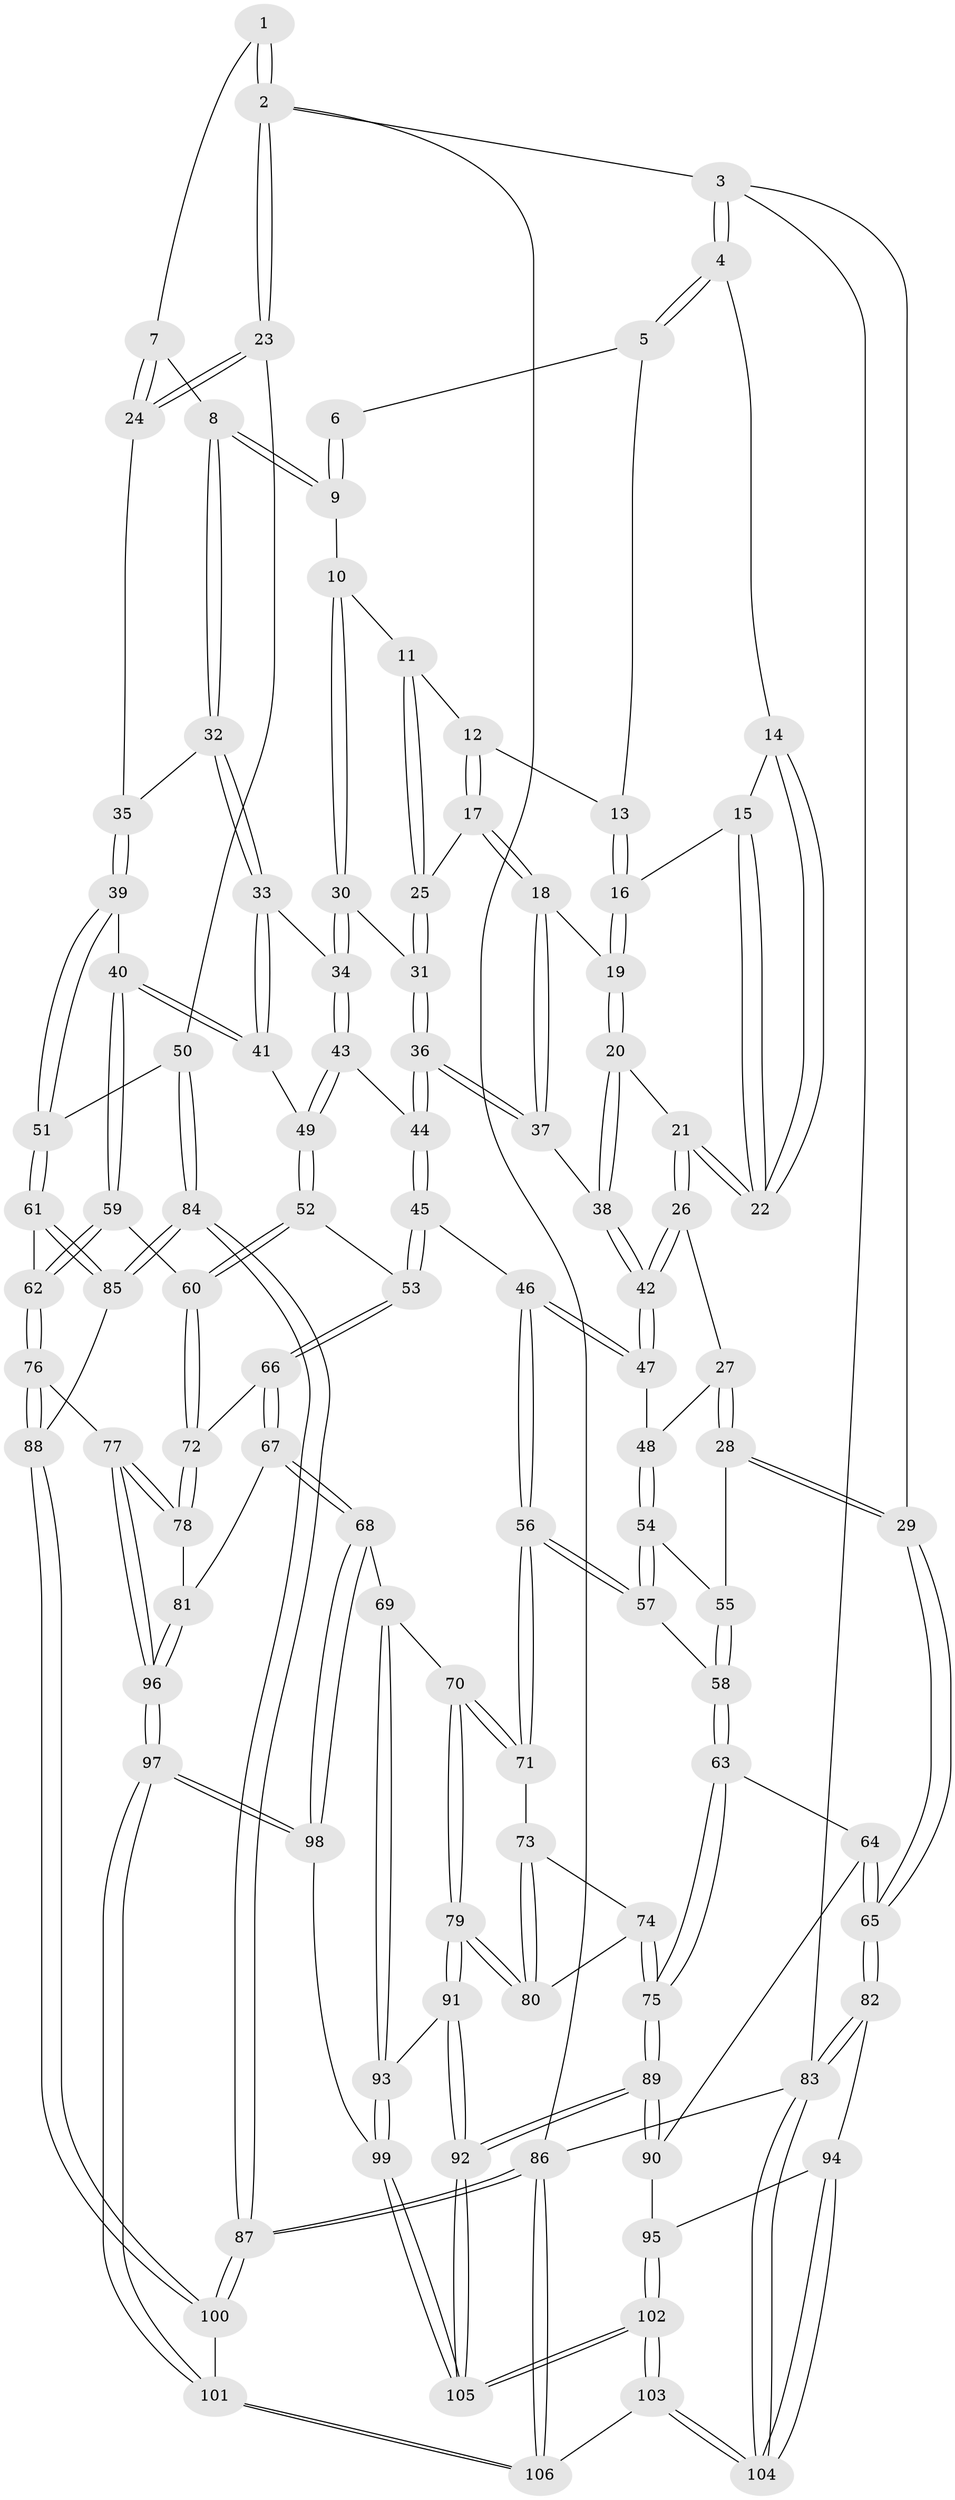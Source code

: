 // coarse degree distribution, {3: 0.4186046511627907, 4: 0.4418604651162791, 5: 0.09302325581395349, 2: 0.023255813953488372, 6: 0.023255813953488372}
// Generated by graph-tools (version 1.1) at 2025/38/03/04/25 23:38:29]
// undirected, 106 vertices, 262 edges
graph export_dot {
  node [color=gray90,style=filled];
  1 [pos="+0.9150969880415963+0"];
  2 [pos="+1+0"];
  3 [pos="+0+0"];
  4 [pos="+0+0"];
  5 [pos="+0.5502008344044075+0"];
  6 [pos="+0.5782393083636673+0"];
  7 [pos="+0.858411127587506+0.05541573590943051"];
  8 [pos="+0.7711001431043882+0.14015101442921987"];
  9 [pos="+0.7131051550930242+0.11172308275209959"];
  10 [pos="+0.69163449206622+0.12350902654728448"];
  11 [pos="+0.5749791241274493+0.15228611113697615"];
  12 [pos="+0.5492320468422928+0.013411916817363112"];
  13 [pos="+0.5418116105095262+0"];
  14 [pos="+0.049059441400330604+0"];
  15 [pos="+0.39660353653530017+0.0686281006288531"];
  16 [pos="+0.43484889733796084+0.06711249100469906"];
  17 [pos="+0.4873479339187375+0.18647908971915245"];
  18 [pos="+0.48691399828433574+0.186507891726016"];
  19 [pos="+0.44833665593810196+0.15576760382136692"];
  20 [pos="+0.31064700994047467+0.18805328543402988"];
  21 [pos="+0.22668659892918328+0.16080964388356125"];
  22 [pos="+0.22298761015927474+0.14909696561047509"];
  23 [pos="+1+0.21139554205549577"];
  24 [pos="+1+0.20032821785969154"];
  25 [pos="+0.5357476181376669+0.1895292813505908"];
  26 [pos="+0.1866338163137795+0.27918377164840363"];
  27 [pos="+0.14643791930131894+0.3219830680927789"];
  28 [pos="+0+0.37877172538736564"];
  29 [pos="+0+0.40147754456049745"];
  30 [pos="+0.610333492170026+0.28354965711493485"];
  31 [pos="+0.6057088364558908+0.2822275072457534"];
  32 [pos="+0.7877638805398249+0.18732650677279405"];
  33 [pos="+0.7313484669430282+0.33756377461534537"];
  34 [pos="+0.6723496890227396+0.3245626066685811"];
  35 [pos="+0.9091349644838187+0.22595634994188432"];
  36 [pos="+0.5003252667009821+0.352488889672241"];
  37 [pos="+0.43167805875801946+0.3216420938068158"];
  38 [pos="+0.4079440427538237+0.32887208531418716"];
  39 [pos="+0.8408510909168984+0.4401741075805119"];
  40 [pos="+0.8354518302733551+0.43957998873900006"];
  41 [pos="+0.7567124493389029+0.3828370105721627"];
  42 [pos="+0.3673163410474931+0.3722252027204611"];
  43 [pos="+0.570922219025014+0.41960399309174873"];
  44 [pos="+0.5255099699391454+0.40835058147025494"];
  45 [pos="+0.45814707116428727+0.5215775140215869"];
  46 [pos="+0.3980012209375257+0.5199464692383491"];
  47 [pos="+0.36005576602120004+0.41064549732914835"];
  48 [pos="+0.22345637332018856+0.44051793737749767"];
  49 [pos="+0.6238907389508048+0.4932111093936651"];
  50 [pos="+1+0.43379689796295284"];
  51 [pos="+0.9218358081226238+0.4685225108353136"];
  52 [pos="+0.6211696924698926+0.5063946900504943"];
  53 [pos="+0.5018462667906267+0.5497307569147001"];
  54 [pos="+0.2211397263365219+0.45655759642567456"];
  55 [pos="+0.13288614813322003+0.47335027226371723"];
  56 [pos="+0.35038511652093257+0.5720545666575038"];
  57 [pos="+0.22506655838779144+0.540038949038061"];
  58 [pos="+0.18828520922548225+0.5637700563140354"];
  59 [pos="+0.7440054985959101+0.5686559885882362"];
  60 [pos="+0.6729366679535175+0.583756860261595"];
  61 [pos="+0.8771886405458605+0.6549131596165665"];
  62 [pos="+0.7969480435032911+0.6518090596029096"];
  63 [pos="+0.12175112900627885+0.6259280259922381"];
  64 [pos="+0.10169741719892543+0.6260507430756762"];
  65 [pos="+0+0.521824550200128"];
  66 [pos="+0.5266679860173428+0.6207204723094549"];
  67 [pos="+0.4931405839332988+0.7056817179447027"];
  68 [pos="+0.48158816508909+0.7116004569187669"];
  69 [pos="+0.4240494589078215+0.7057799990099595"];
  70 [pos="+0.4036465889795215+0.6917018470319127"];
  71 [pos="+0.3505064254459284+0.6132008258762622"];
  72 [pos="+0.6488039734798136+0.6336754202985128"];
  73 [pos="+0.3283288873087107+0.6326909241949433"];
  74 [pos="+0.22052805772926434+0.6918044396499883"];
  75 [pos="+0.19714408742630823+0.6959011320416"];
  76 [pos="+0.7265999294715311+0.7373647752609133"];
  77 [pos="+0.7224745017712074+0.737447749388472"];
  78 [pos="+0.6588466246179252+0.6856775485462794"];
  79 [pos="+0.31375040554724626+0.7558024971081972"];
  80 [pos="+0.3007242269276476+0.7335174553587543"];
  81 [pos="+0.5762185847528632+0.7389933839970162"];
  82 [pos="+0+0.589913165270571"];
  83 [pos="+0+1"];
  84 [pos="+1+0.7042196889716197"];
  85 [pos="+0.9404540134668595+0.7502849592203426"];
  86 [pos="+1+1"];
  87 [pos="+1+1"];
  88 [pos="+0.8653982984443561+0.8386402928830434"];
  89 [pos="+0.20447585493479356+0.8004571276255577"];
  90 [pos="+0.08565699765355779+0.7539744660131763"];
  91 [pos="+0.30274850814035953+0.8154877558371072"];
  92 [pos="+0.2261458405884247+0.878211759864645"];
  93 [pos="+0.38350370089269076+0.8092693438439978"];
  94 [pos="+0.032899380433379526+0.7735069453525466"];
  95 [pos="+0.06882512986275278+0.7838696247344044"];
  96 [pos="+0.6133547230737095+0.9039435852334117"];
  97 [pos="+0.6082434925022747+0.9281980732412808"];
  98 [pos="+0.4876845833570538+0.8769538848498317"];
  99 [pos="+0.4582041533574631+0.8800511267195498"];
  100 [pos="+0.864349847380846+0.8454570710301036"];
  101 [pos="+0.7375728031809136+1"];
  102 [pos="+0.13986807911624818+1"];
  103 [pos="+0.09990430301445459+1"];
  104 [pos="+0+1"];
  105 [pos="+0.1517375417775798+1"];
  106 [pos="+0.7394843230589513+1"];
  1 -- 2;
  1 -- 2;
  1 -- 7;
  2 -- 3;
  2 -- 23;
  2 -- 23;
  2 -- 86;
  3 -- 4;
  3 -- 4;
  3 -- 29;
  3 -- 83;
  4 -- 5;
  4 -- 5;
  4 -- 14;
  5 -- 6;
  5 -- 13;
  6 -- 9;
  6 -- 9;
  7 -- 8;
  7 -- 24;
  7 -- 24;
  8 -- 9;
  8 -- 9;
  8 -- 32;
  8 -- 32;
  9 -- 10;
  10 -- 11;
  10 -- 30;
  10 -- 30;
  11 -- 12;
  11 -- 25;
  11 -- 25;
  12 -- 13;
  12 -- 17;
  12 -- 17;
  13 -- 16;
  13 -- 16;
  14 -- 15;
  14 -- 22;
  14 -- 22;
  15 -- 16;
  15 -- 22;
  15 -- 22;
  16 -- 19;
  16 -- 19;
  17 -- 18;
  17 -- 18;
  17 -- 25;
  18 -- 19;
  18 -- 37;
  18 -- 37;
  19 -- 20;
  19 -- 20;
  20 -- 21;
  20 -- 38;
  20 -- 38;
  21 -- 22;
  21 -- 22;
  21 -- 26;
  21 -- 26;
  23 -- 24;
  23 -- 24;
  23 -- 50;
  24 -- 35;
  25 -- 31;
  25 -- 31;
  26 -- 27;
  26 -- 42;
  26 -- 42;
  27 -- 28;
  27 -- 28;
  27 -- 48;
  28 -- 29;
  28 -- 29;
  28 -- 55;
  29 -- 65;
  29 -- 65;
  30 -- 31;
  30 -- 34;
  30 -- 34;
  31 -- 36;
  31 -- 36;
  32 -- 33;
  32 -- 33;
  32 -- 35;
  33 -- 34;
  33 -- 41;
  33 -- 41;
  34 -- 43;
  34 -- 43;
  35 -- 39;
  35 -- 39;
  36 -- 37;
  36 -- 37;
  36 -- 44;
  36 -- 44;
  37 -- 38;
  38 -- 42;
  38 -- 42;
  39 -- 40;
  39 -- 51;
  39 -- 51;
  40 -- 41;
  40 -- 41;
  40 -- 59;
  40 -- 59;
  41 -- 49;
  42 -- 47;
  42 -- 47;
  43 -- 44;
  43 -- 49;
  43 -- 49;
  44 -- 45;
  44 -- 45;
  45 -- 46;
  45 -- 53;
  45 -- 53;
  46 -- 47;
  46 -- 47;
  46 -- 56;
  46 -- 56;
  47 -- 48;
  48 -- 54;
  48 -- 54;
  49 -- 52;
  49 -- 52;
  50 -- 51;
  50 -- 84;
  50 -- 84;
  51 -- 61;
  51 -- 61;
  52 -- 53;
  52 -- 60;
  52 -- 60;
  53 -- 66;
  53 -- 66;
  54 -- 55;
  54 -- 57;
  54 -- 57;
  55 -- 58;
  55 -- 58;
  56 -- 57;
  56 -- 57;
  56 -- 71;
  56 -- 71;
  57 -- 58;
  58 -- 63;
  58 -- 63;
  59 -- 60;
  59 -- 62;
  59 -- 62;
  60 -- 72;
  60 -- 72;
  61 -- 62;
  61 -- 85;
  61 -- 85;
  62 -- 76;
  62 -- 76;
  63 -- 64;
  63 -- 75;
  63 -- 75;
  64 -- 65;
  64 -- 65;
  64 -- 90;
  65 -- 82;
  65 -- 82;
  66 -- 67;
  66 -- 67;
  66 -- 72;
  67 -- 68;
  67 -- 68;
  67 -- 81;
  68 -- 69;
  68 -- 98;
  68 -- 98;
  69 -- 70;
  69 -- 93;
  69 -- 93;
  70 -- 71;
  70 -- 71;
  70 -- 79;
  70 -- 79;
  71 -- 73;
  72 -- 78;
  72 -- 78;
  73 -- 74;
  73 -- 80;
  73 -- 80;
  74 -- 75;
  74 -- 75;
  74 -- 80;
  75 -- 89;
  75 -- 89;
  76 -- 77;
  76 -- 88;
  76 -- 88;
  77 -- 78;
  77 -- 78;
  77 -- 96;
  77 -- 96;
  78 -- 81;
  79 -- 80;
  79 -- 80;
  79 -- 91;
  79 -- 91;
  81 -- 96;
  81 -- 96;
  82 -- 83;
  82 -- 83;
  82 -- 94;
  83 -- 104;
  83 -- 104;
  83 -- 86;
  84 -- 85;
  84 -- 85;
  84 -- 87;
  84 -- 87;
  85 -- 88;
  86 -- 87;
  86 -- 87;
  86 -- 106;
  86 -- 106;
  87 -- 100;
  87 -- 100;
  88 -- 100;
  88 -- 100;
  89 -- 90;
  89 -- 90;
  89 -- 92;
  89 -- 92;
  90 -- 95;
  91 -- 92;
  91 -- 92;
  91 -- 93;
  92 -- 105;
  92 -- 105;
  93 -- 99;
  93 -- 99;
  94 -- 95;
  94 -- 104;
  94 -- 104;
  95 -- 102;
  95 -- 102;
  96 -- 97;
  96 -- 97;
  97 -- 98;
  97 -- 98;
  97 -- 101;
  97 -- 101;
  98 -- 99;
  99 -- 105;
  99 -- 105;
  100 -- 101;
  101 -- 106;
  101 -- 106;
  102 -- 103;
  102 -- 103;
  102 -- 105;
  102 -- 105;
  103 -- 104;
  103 -- 104;
  103 -- 106;
}
